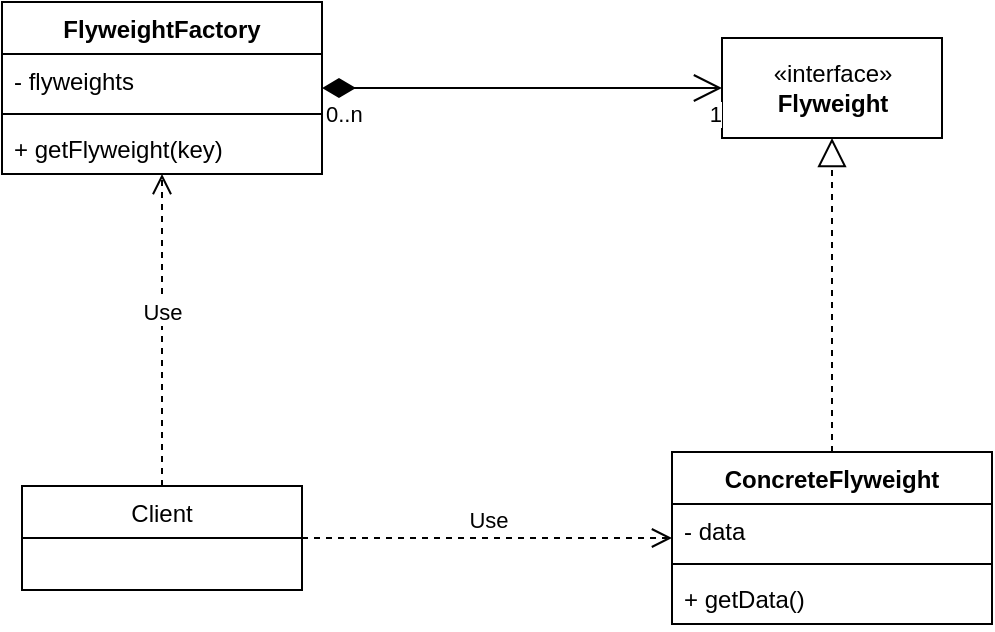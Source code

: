 <mxfile version="16.2.7" type="github">
  <diagram id="Heb-encUlXAbGyOXTRXq" name="Page-1">
    <mxGraphModel dx="702" dy="761" grid="1" gridSize="10" guides="1" tooltips="1" connect="1" arrows="1" fold="1" page="1" pageScale="1" pageWidth="827" pageHeight="1169" math="0" shadow="0">
      <root>
        <mxCell id="0" />
        <mxCell id="1" parent="0" />
        <mxCell id="oxl2pZGGvznE1NZQ5hPy-5" value="FlyweightFactory" style="swimlane;fontStyle=1;align=center;verticalAlign=top;childLayout=stackLayout;horizontal=1;startSize=26;horizontalStack=0;resizeParent=1;resizeParentMax=0;resizeLast=0;collapsible=1;marginBottom=0;" vertex="1" parent="1">
          <mxGeometry x="80" y="198" width="160" height="86" as="geometry" />
        </mxCell>
        <mxCell id="oxl2pZGGvznE1NZQ5hPy-6" value="- flyweights" style="text;strokeColor=none;fillColor=none;align=left;verticalAlign=top;spacingLeft=4;spacingRight=4;overflow=hidden;rotatable=0;points=[[0,0.5],[1,0.5]];portConstraint=eastwest;" vertex="1" parent="oxl2pZGGvznE1NZQ5hPy-5">
          <mxGeometry y="26" width="160" height="26" as="geometry" />
        </mxCell>
        <mxCell id="oxl2pZGGvznE1NZQ5hPy-7" value="" style="line;strokeWidth=1;fillColor=none;align=left;verticalAlign=middle;spacingTop=-1;spacingLeft=3;spacingRight=3;rotatable=0;labelPosition=right;points=[];portConstraint=eastwest;" vertex="1" parent="oxl2pZGGvznE1NZQ5hPy-5">
          <mxGeometry y="52" width="160" height="8" as="geometry" />
        </mxCell>
        <mxCell id="oxl2pZGGvznE1NZQ5hPy-8" value="+ getFlyweight(key)" style="text;strokeColor=none;fillColor=none;align=left;verticalAlign=top;spacingLeft=4;spacingRight=4;overflow=hidden;rotatable=0;points=[[0,0.5],[1,0.5]];portConstraint=eastwest;" vertex="1" parent="oxl2pZGGvznE1NZQ5hPy-5">
          <mxGeometry y="60" width="160" height="26" as="geometry" />
        </mxCell>
        <mxCell id="oxl2pZGGvznE1NZQ5hPy-9" value="«interface»&lt;br&gt;&lt;b&gt;Flyweight&lt;/b&gt;" style="html=1;" vertex="1" parent="1">
          <mxGeometry x="440" y="216" width="110" height="50" as="geometry" />
        </mxCell>
        <mxCell id="oxl2pZGGvznE1NZQ5hPy-10" value="Client" style="swimlane;fontStyle=0;childLayout=stackLayout;horizontal=1;startSize=26;fillColor=none;horizontalStack=0;resizeParent=1;resizeParentMax=0;resizeLast=0;collapsible=1;marginBottom=0;" vertex="1" parent="1">
          <mxGeometry x="90" y="440" width="140" height="52" as="geometry" />
        </mxCell>
        <mxCell id="oxl2pZGGvznE1NZQ5hPy-18" value="ConcreteFlyweight" style="swimlane;fontStyle=1;align=center;verticalAlign=top;childLayout=stackLayout;horizontal=1;startSize=26;horizontalStack=0;resizeParent=1;resizeParentMax=0;resizeLast=0;collapsible=1;marginBottom=0;" vertex="1" parent="1">
          <mxGeometry x="415" y="423" width="160" height="86" as="geometry" />
        </mxCell>
        <mxCell id="oxl2pZGGvznE1NZQ5hPy-19" value="- data" style="text;strokeColor=none;fillColor=none;align=left;verticalAlign=top;spacingLeft=4;spacingRight=4;overflow=hidden;rotatable=0;points=[[0,0.5],[1,0.5]];portConstraint=eastwest;" vertex="1" parent="oxl2pZGGvznE1NZQ5hPy-18">
          <mxGeometry y="26" width="160" height="26" as="geometry" />
        </mxCell>
        <mxCell id="oxl2pZGGvznE1NZQ5hPy-20" value="" style="line;strokeWidth=1;fillColor=none;align=left;verticalAlign=middle;spacingTop=-1;spacingLeft=3;spacingRight=3;rotatable=0;labelPosition=right;points=[];portConstraint=eastwest;" vertex="1" parent="oxl2pZGGvznE1NZQ5hPy-18">
          <mxGeometry y="52" width="160" height="8" as="geometry" />
        </mxCell>
        <mxCell id="oxl2pZGGvznE1NZQ5hPy-21" value="+ getData()" style="text;strokeColor=none;fillColor=none;align=left;verticalAlign=top;spacingLeft=4;spacingRight=4;overflow=hidden;rotatable=0;points=[[0,0.5],[1,0.5]];portConstraint=eastwest;" vertex="1" parent="oxl2pZGGvznE1NZQ5hPy-18">
          <mxGeometry y="60" width="160" height="26" as="geometry" />
        </mxCell>
        <mxCell id="oxl2pZGGvznE1NZQ5hPy-22" value="Use" style="html=1;verticalAlign=bottom;endArrow=open;dashed=1;endSize=8;rounded=0;" edge="1" parent="1" source="oxl2pZGGvznE1NZQ5hPy-10" target="oxl2pZGGvznE1NZQ5hPy-5">
          <mxGeometry relative="1" as="geometry">
            <mxPoint x="400" y="390" as="sourcePoint" />
            <mxPoint x="320" y="390" as="targetPoint" />
          </mxGeometry>
        </mxCell>
        <mxCell id="oxl2pZGGvznE1NZQ5hPy-23" value="Use" style="html=1;verticalAlign=bottom;endArrow=open;dashed=1;endSize=8;rounded=0;" edge="1" parent="1" source="oxl2pZGGvznE1NZQ5hPy-10" target="oxl2pZGGvznE1NZQ5hPy-18">
          <mxGeometry relative="1" as="geometry">
            <mxPoint x="190" y="480" as="sourcePoint" />
            <mxPoint x="330" y="370" as="targetPoint" />
          </mxGeometry>
        </mxCell>
        <mxCell id="oxl2pZGGvznE1NZQ5hPy-30" value="" style="endArrow=open;html=1;endSize=12;startArrow=diamondThin;startSize=14;startFill=1;rounded=0;" edge="1" parent="1" source="oxl2pZGGvznE1NZQ5hPy-5" target="oxl2pZGGvznE1NZQ5hPy-9">
          <mxGeometry relative="1" as="geometry">
            <mxPoint x="260" y="240.5" as="sourcePoint" />
            <mxPoint x="420" y="240.5" as="targetPoint" />
          </mxGeometry>
        </mxCell>
        <mxCell id="oxl2pZGGvznE1NZQ5hPy-31" value="0..n" style="edgeLabel;resizable=0;html=1;align=left;verticalAlign=top;" connectable="0" vertex="1" parent="oxl2pZGGvznE1NZQ5hPy-30">
          <mxGeometry x="-1" relative="1" as="geometry" />
        </mxCell>
        <mxCell id="oxl2pZGGvznE1NZQ5hPy-32" value="1" style="edgeLabel;resizable=0;html=1;align=right;verticalAlign=top;" connectable="0" vertex="1" parent="oxl2pZGGvznE1NZQ5hPy-30">
          <mxGeometry x="1" relative="1" as="geometry" />
        </mxCell>
        <mxCell id="oxl2pZGGvznE1NZQ5hPy-33" value="" style="endArrow=block;dashed=1;endFill=0;endSize=12;html=1;rounded=0;" edge="1" parent="1" source="oxl2pZGGvznE1NZQ5hPy-18" target="oxl2pZGGvznE1NZQ5hPy-9">
          <mxGeometry width="160" relative="1" as="geometry">
            <mxPoint x="280" y="390" as="sourcePoint" />
            <mxPoint x="440" y="390" as="targetPoint" />
          </mxGeometry>
        </mxCell>
      </root>
    </mxGraphModel>
  </diagram>
</mxfile>
